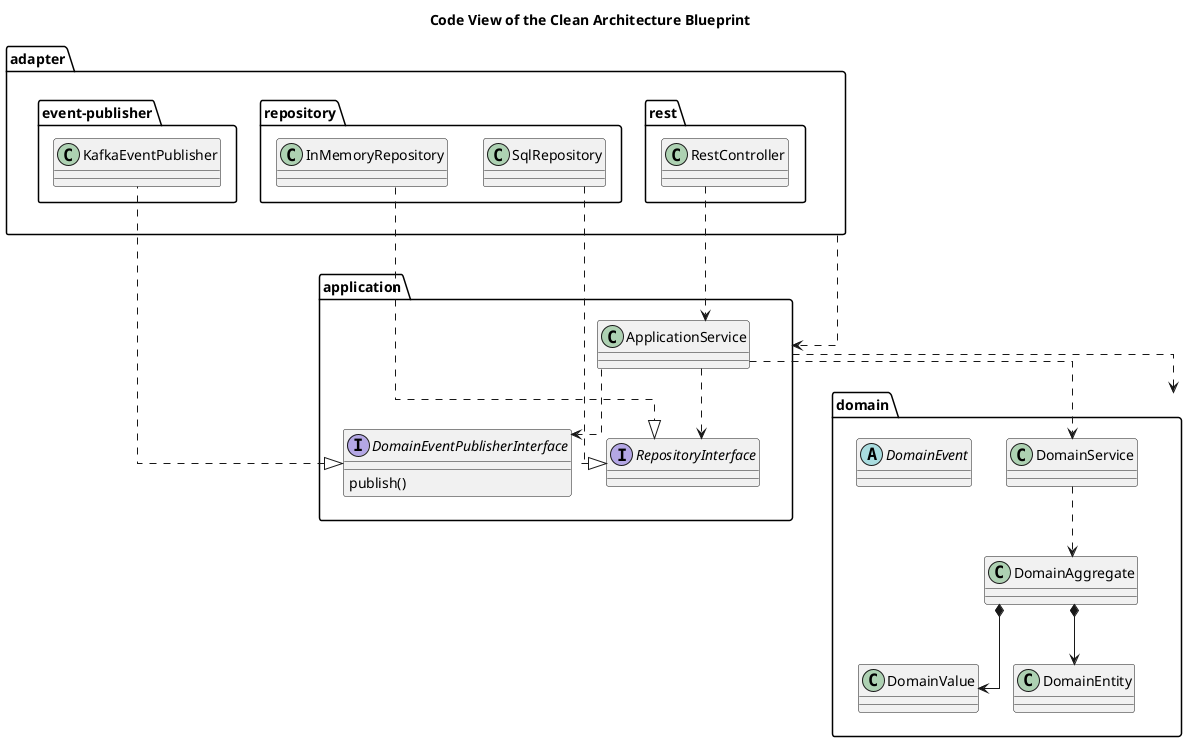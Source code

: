 @startuml code-view



skinparam linetype ortho


title Code View of the Clean Architecture Blueprint

package "application" as softwareDevelopment_architecture_blueprint_cleanArchitecture_application {
  interface "RepositoryInterface" as softwareDevelopment_architecture_blueprint_cleanArchitecture_application_repositoryInterface {}
  interface "DomainEventPublisherInterface" as softwareDevelopment_architecture_blueprint_cleanArchitecture_application_domainEventPublisherInterface {
    publish()
  }
  class "ApplicationService" as softwareDevelopment_architecture_blueprint_cleanArchitecture_application_applicationService {}
}
package "adapter" as softwareDevelopment_architecture_blueprint_cleanArchitecture_adapter {
  package "rest" as softwareDevelopment_architecture_blueprint_cleanArchitecture_adapter_rest {
    class "RestController" as softwareDevelopment_architecture_blueprint_cleanArchitecture_adapter_rest_restController {}
  }
  package "repository" as softwareDevelopment_architecture_blueprint_cleanArchitecture_adapter_repository {
    class "SqlRepository" as softwareDevelopment_architecture_blueprint_cleanArchitecture_adapter_repository_sqlRepository {}
    class "InMemoryRepository" as softwareDevelopment_architecture_blueprint_cleanArchitecture_adapter_repository_inMemoryRepository {}
  }
  package "event-publisher" as softwareDevelopment_architecture_blueprint_cleanArchitecture_adapter_eventPublisher {
    class "KafkaEventPublisher" as softwareDevelopment_architecture_blueprint_cleanArchitecture_adapter_eventPublisher_kafkaEventPublisher {}
  }
}
package "domain" as softwareDevelopment_architecture_blueprint_cleanArchitecture_domain {
  class "DomainAggregate" as softwareDevelopment_architecture_blueprint_cleanArchitecture_domain_domainAggregate {}
  class "DomainValue" as softwareDevelopment_architecture_blueprint_cleanArchitecture_domain_domainValue {}
  class "DomainService" as softwareDevelopment_architecture_blueprint_cleanArchitecture_domain_domainService {}
  class "DomainEntity" as softwareDevelopment_architecture_blueprint_cleanArchitecture_domain_domainEntity {}
  abstract class "DomainEvent" as softwareDevelopment_architecture_blueprint_cleanArchitecture_domain_domainEvent {}
}
softwareDevelopment_architecture_blueprint_cleanArchitecture_domain_domainAggregate *--> softwareDevelopment_architecture_blueprint_cleanArchitecture_domain_domainValue
softwareDevelopment_architecture_blueprint_cleanArchitecture_application_repositoryInterface <|.up. softwareDevelopment_architecture_blueprint_cleanArchitecture_adapter_repository_sqlRepository
softwareDevelopment_architecture_blueprint_cleanArchitecture_application_domainEventPublisherInterface <|.. softwareDevelopment_architecture_blueprint_cleanArchitecture_adapter_eventPublisher_kafkaEventPublisher
softwareDevelopment_architecture_blueprint_cleanArchitecture_application_repositoryInterface <|.up. softwareDevelopment_architecture_blueprint_cleanArchitecture_adapter_repository_inMemoryRepository
softwareDevelopment_architecture_blueprint_cleanArchitecture_application_applicationService ..> softwareDevelopment_architecture_blueprint_cleanArchitecture_application_domainEventPublisherInterface
softwareDevelopment_architecture_blueprint_cleanArchitecture_domain_domainAggregate *--> softwareDevelopment_architecture_blueprint_cleanArchitecture_domain_domainEntity
softwareDevelopment_architecture_blueprint_cleanArchitecture_application_applicationService ..> softwareDevelopment_architecture_blueprint_cleanArchitecture_domain_domainService
softwareDevelopment_architecture_blueprint_cleanArchitecture_adapter .down.> softwareDevelopment_architecture_blueprint_cleanArchitecture_application
softwareDevelopment_architecture_blueprint_cleanArchitecture_adapter_rest_restController ..> softwareDevelopment_architecture_blueprint_cleanArchitecture_application_applicationService
softwareDevelopment_architecture_blueprint_cleanArchitecture_domain_domainService ..> softwareDevelopment_architecture_blueprint_cleanArchitecture_domain_domainAggregate
softwareDevelopment_architecture_blueprint_cleanArchitecture_application ..> softwareDevelopment_architecture_blueprint_cleanArchitecture_domain
softwareDevelopment_architecture_blueprint_cleanArchitecture_application_applicationService ..> softwareDevelopment_architecture_blueprint_cleanArchitecture_application_repositoryInterface
@enduml
